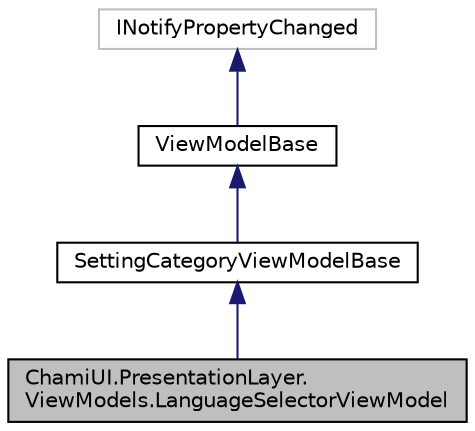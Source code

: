 digraph "ChamiUI.PresentationLayer.ViewModels.LanguageSelectorViewModel"
{
 // LATEX_PDF_SIZE
  edge [fontname="Helvetica",fontsize="10",labelfontname="Helvetica",labelfontsize="10"];
  node [fontname="Helvetica",fontsize="10",shape=record];
  Node1 [label="ChamiUI.PresentationLayer.\lViewModels.LanguageSelectorViewModel",height=0.2,width=0.4,color="black", fillcolor="grey75", style="filled", fontcolor="black",tooltip="Viewmodel for the LanguageSelectorControl"];
  Node2 -> Node1 [dir="back",color="midnightblue",fontsize="10",style="solid",fontname="Helvetica"];
  Node2 [label="SettingCategoryViewModelBase",height=0.2,width=0.4,color="black", fillcolor="white", style="filled",URL="$class_chami_u_i_1_1_presentation_layer_1_1_view_models_1_1_setting_category_view_model_base.html",tooltip="Marker class that gives the default ExplicitSaveOnlyAttribute value (false)"];
  Node3 -> Node2 [dir="back",color="midnightblue",fontsize="10",style="solid",fontname="Helvetica"];
  Node3 [label="ViewModelBase",height=0.2,width=0.4,color="black", fillcolor="white", style="filled",URL="$class_chami_u_i_1_1_presentation_layer_1_1_view_models_1_1_view_model_base.html",tooltip="Base abstract class for all viewmodels in Chami that implements the INotifyPropertyChanged interface."];
  Node4 -> Node3 [dir="back",color="midnightblue",fontsize="10",style="solid",fontname="Helvetica"];
  Node4 [label="INotifyPropertyChanged",height=0.2,width=0.4,color="grey75", fillcolor="white", style="filled",tooltip=" "];
}
